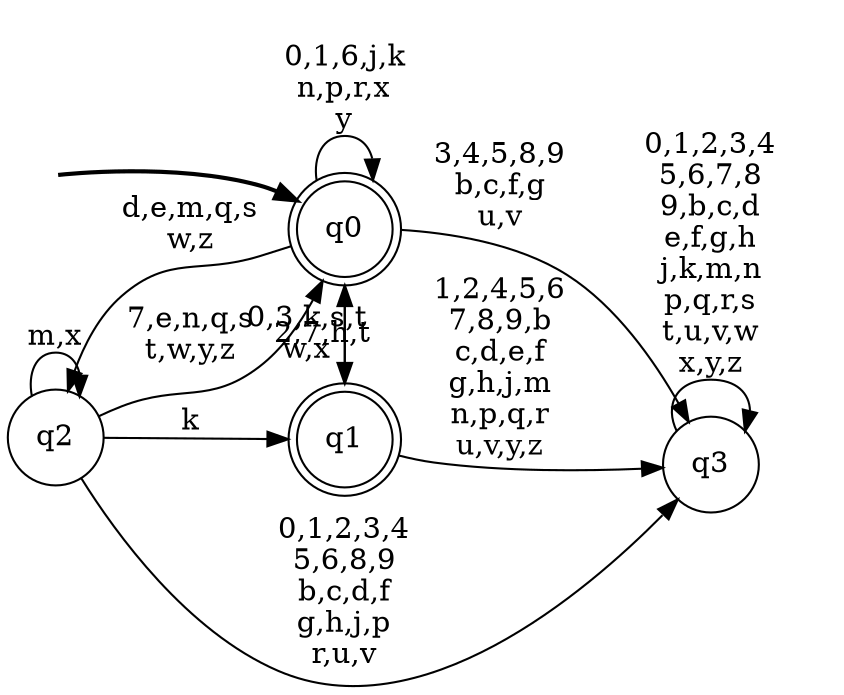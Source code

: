 digraph BlueStarA {
__start0 [style = invis, shape = none, label = "", width = 0, height = 0];

rankdir=LR;
size="8,5";

s0 [style="rounded,filled", color="black", fillcolor="white" shape="doublecircle", label="q0"];
s1 [style="rounded,filled", color="black", fillcolor="white" shape="doublecircle", label="q1"];
s2 [style="filled", color="black", fillcolor="white" shape="circle", label="q2"];
s3 [style="filled", color="black", fillcolor="white" shape="circle", label="q3"];
subgraph cluster_main { 
	graph [pad=".75", ranksep="0.15", nodesep="0.15"];
	 style=invis; 
	__start0 -> s0 [penwidth=2];
}
s0 -> s0 [label="0,1,6,j,k\nn,p,r,x\ny"];
s0 -> s1 [label="2,7,h,t"];
s0 -> s2 [label="d,e,m,q,s\nw,z"];
s0 -> s3 [label="3,4,5,8,9\nb,c,f,g\nu,v"];
s1 -> s0 [label="0,3,k,s,t\nw,x"];
s1 -> s3 [label="1,2,4,5,6\n7,8,9,b\nc,d,e,f\ng,h,j,m\nn,p,q,r\nu,v,y,z"];
s2 -> s0 [label="7,e,n,q,s\nt,w,y,z"];
s2 -> s1 [label="k"];
s2 -> s2 [label="m,x"];
s2 -> s3 [label="0,1,2,3,4\n5,6,8,9\nb,c,d,f\ng,h,j,p\nr,u,v"];
s3 -> s3 [label="0,1,2,3,4\n5,6,7,8\n9,b,c,d\ne,f,g,h\nj,k,m,n\np,q,r,s\nt,u,v,w\nx,y,z"];

}